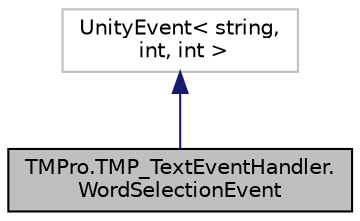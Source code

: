 digraph "TMPro.TMP_TextEventHandler.WordSelectionEvent"
{
  edge [fontname="Helvetica",fontsize="10",labelfontname="Helvetica",labelfontsize="10"];
  node [fontname="Helvetica",fontsize="10",shape=record];
  Node2 [label="TMPro.TMP_TextEventHandler.\lWordSelectionEvent",height=0.2,width=0.4,color="black", fillcolor="grey75", style="filled", fontcolor="black"];
  Node3 -> Node2 [dir="back",color="midnightblue",fontsize="10",style="solid",fontname="Helvetica"];
  Node3 [label="UnityEvent\< string,\l int, int \>",height=0.2,width=0.4,color="grey75", fillcolor="white", style="filled"];
}
